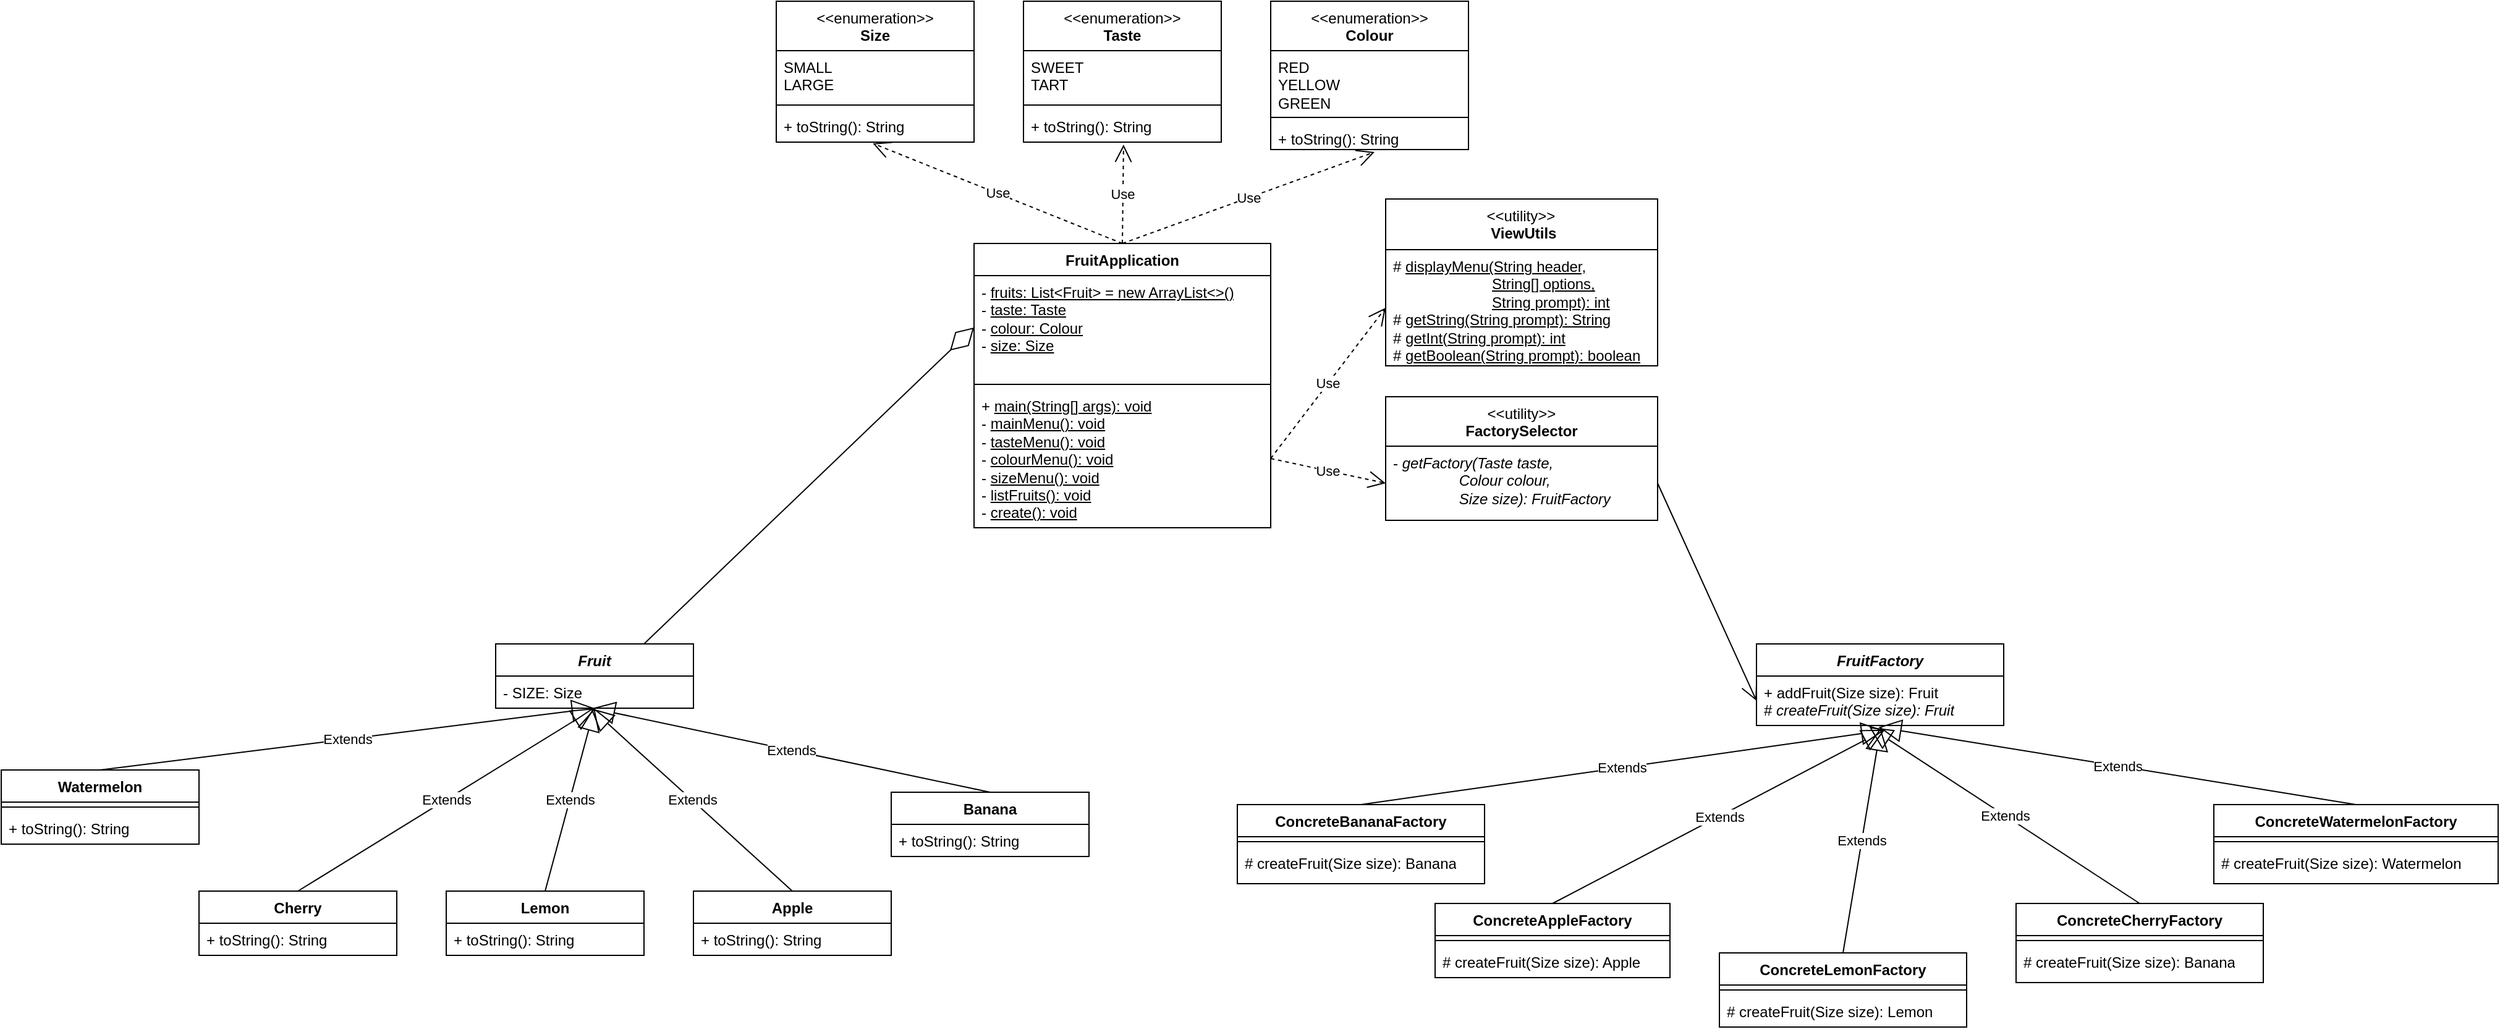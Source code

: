 <mxfile version="24.7.7">
  <diagram id="C5RBs43oDa-KdzZeNtuy" name="Page-1">
    <mxGraphModel dx="2074" dy="1187" grid="1" gridSize="10" guides="1" tooltips="1" connect="1" arrows="1" fold="1" page="1" pageScale="1" pageWidth="827" pageHeight="1169" math="0" shadow="0">
      <root>
        <mxCell id="WIyWlLk6GJQsqaUBKTNV-0" />
        <mxCell id="WIyWlLk6GJQsqaUBKTNV-1" parent="WIyWlLk6GJQsqaUBKTNV-0" />
        <mxCell id="hWKQIEArotmm3JCVnzgY-6" value="Watermelon" style="swimlane;fontStyle=1;align=center;verticalAlign=top;childLayout=stackLayout;horizontal=1;startSize=26;horizontalStack=0;resizeParent=1;resizeParentMax=0;resizeLast=0;collapsible=1;marginBottom=0;whiteSpace=wrap;html=1;" parent="WIyWlLk6GJQsqaUBKTNV-1" vertex="1">
          <mxGeometry x="200" y="622" width="160" height="60" as="geometry" />
        </mxCell>
        <mxCell id="hWKQIEArotmm3JCVnzgY-8" value="" style="line;strokeWidth=1;fillColor=none;align=left;verticalAlign=middle;spacingTop=-1;spacingLeft=3;spacingRight=3;rotatable=0;labelPosition=right;points=[];portConstraint=eastwest;strokeColor=inherit;" parent="hWKQIEArotmm3JCVnzgY-6" vertex="1">
          <mxGeometry y="26" width="160" height="8" as="geometry" />
        </mxCell>
        <mxCell id="hWKQIEArotmm3JCVnzgY-9" value="+ toString(): String" style="text;strokeColor=none;fillColor=none;align=left;verticalAlign=top;spacingLeft=4;spacingRight=4;overflow=hidden;rotatable=0;points=[[0,0.5],[1,0.5]];portConstraint=eastwest;whiteSpace=wrap;html=1;" parent="hWKQIEArotmm3JCVnzgY-6" vertex="1">
          <mxGeometry y="34" width="160" height="26" as="geometry" />
        </mxCell>
        <mxCell id="hWKQIEArotmm3JCVnzgY-14" value="Banana" style="swimlane;fontStyle=1;align=center;verticalAlign=top;childLayout=stackLayout;horizontal=1;startSize=26;horizontalStack=0;resizeParent=1;resizeParentMax=0;resizeLast=0;collapsible=1;marginBottom=0;whiteSpace=wrap;html=1;" parent="WIyWlLk6GJQsqaUBKTNV-1" vertex="1">
          <mxGeometry x="920" y="640" width="160" height="52" as="geometry" />
        </mxCell>
        <mxCell id="hWKQIEArotmm3JCVnzgY-17" value="+ toString(): String" style="text;strokeColor=none;fillColor=none;align=left;verticalAlign=top;spacingLeft=4;spacingRight=4;overflow=hidden;rotatable=0;points=[[0,0.5],[1,0.5]];portConstraint=eastwest;whiteSpace=wrap;html=1;" parent="hWKQIEArotmm3JCVnzgY-14" vertex="1">
          <mxGeometry y="26" width="160" height="26" as="geometry" />
        </mxCell>
        <mxCell id="hWKQIEArotmm3JCVnzgY-27" value="Cherry" style="swimlane;fontStyle=1;align=center;verticalAlign=top;childLayout=stackLayout;horizontal=1;startSize=26;horizontalStack=0;resizeParent=1;resizeParentMax=0;resizeLast=0;collapsible=1;marginBottom=0;whiteSpace=wrap;html=1;" parent="WIyWlLk6GJQsqaUBKTNV-1" vertex="1">
          <mxGeometry x="360" y="720" width="160" height="52" as="geometry" />
        </mxCell>
        <mxCell id="hWKQIEArotmm3JCVnzgY-30" value="+ toString(): String" style="text;strokeColor=none;fillColor=none;align=left;verticalAlign=top;spacingLeft=4;spacingRight=4;overflow=hidden;rotatable=0;points=[[0,0.5],[1,0.5]];portConstraint=eastwest;whiteSpace=wrap;html=1;" parent="hWKQIEArotmm3JCVnzgY-27" vertex="1">
          <mxGeometry y="26" width="160" height="26" as="geometry" />
        </mxCell>
        <mxCell id="hWKQIEArotmm3JCVnzgY-32" value="FruitApplication" style="swimlane;fontStyle=1;align=center;verticalAlign=top;childLayout=stackLayout;horizontal=1;startSize=26;horizontalStack=0;resizeParent=1;resizeParentMax=0;resizeLast=0;collapsible=1;marginBottom=0;whiteSpace=wrap;html=1;" parent="WIyWlLk6GJQsqaUBKTNV-1" vertex="1">
          <mxGeometry x="987" y="196" width="240" height="230" as="geometry" />
        </mxCell>
        <mxCell id="hWKQIEArotmm3JCVnzgY-33" value="- &lt;u&gt;fruits: List&amp;lt;Fruit&amp;gt; = new ArrayList&amp;lt;&amp;gt;()&lt;/u&gt;&lt;div&gt;- &lt;u&gt;taste: Taste&lt;/u&gt;&lt;/div&gt;&lt;div&gt;- &lt;u&gt;colour: Colour&lt;/u&gt;&lt;/div&gt;&lt;div&gt;- &lt;u&gt;size: Size&lt;/u&gt;&lt;/div&gt;" style="text;strokeColor=none;fillColor=none;align=left;verticalAlign=top;spacingLeft=4;spacingRight=4;overflow=hidden;rotatable=0;points=[[0,0.5],[1,0.5]];portConstraint=eastwest;whiteSpace=wrap;html=1;" parent="hWKQIEArotmm3JCVnzgY-32" vertex="1">
          <mxGeometry y="26" width="240" height="84" as="geometry" />
        </mxCell>
        <mxCell id="hWKQIEArotmm3JCVnzgY-34" value="" style="line;strokeWidth=1;fillColor=none;align=left;verticalAlign=middle;spacingTop=-1;spacingLeft=3;spacingRight=3;rotatable=0;labelPosition=right;points=[];portConstraint=eastwest;strokeColor=inherit;" parent="hWKQIEArotmm3JCVnzgY-32" vertex="1">
          <mxGeometry y="110" width="240" height="8" as="geometry" />
        </mxCell>
        <mxCell id="hWKQIEArotmm3JCVnzgY-35" value="+ &lt;u&gt;main(String[] args): void&lt;/u&gt;&lt;div&gt;&lt;span style=&quot;background-color: initial;&quot;&gt;- &lt;u&gt;mainMenu(): void&lt;/u&gt;&lt;/span&gt;&lt;/div&gt;&lt;div&gt;&lt;span style=&quot;background-color: initial;&quot;&gt;- &lt;u&gt;tasteMenu(): void&lt;/u&gt;&lt;/span&gt;&lt;/div&gt;&lt;div&gt;&lt;span style=&quot;background-color: initial;&quot;&gt;- &lt;u&gt;colourMenu(): void&lt;/u&gt;&lt;/span&gt;&lt;/div&gt;&lt;div&gt;&lt;span style=&quot;background-color: initial;&quot;&gt;- &lt;u&gt;sizeMenu(): void&lt;/u&gt;&lt;/span&gt;&lt;/div&gt;&lt;div&gt;&lt;span style=&quot;background-color: initial;&quot;&gt;- &lt;u&gt;listFruits(): void&lt;/u&gt;&lt;/span&gt;&lt;/div&gt;&lt;div&gt;&lt;span style=&quot;background-color: initial;&quot;&gt;- &lt;u&gt;create(): void&lt;/u&gt;&lt;/span&gt;&lt;/div&gt;&lt;div&gt;&lt;br&gt;&lt;/div&gt;" style="text;strokeColor=none;fillColor=none;align=left;verticalAlign=top;spacingLeft=4;spacingRight=4;overflow=hidden;rotatable=0;points=[[0,0.5],[1,0.5]];portConstraint=eastwest;whiteSpace=wrap;html=1;" parent="hWKQIEArotmm3JCVnzgY-32" vertex="1">
          <mxGeometry y="118" width="240" height="112" as="geometry" />
        </mxCell>
        <mxCell id="hWKQIEArotmm3JCVnzgY-36" value="&lt;div style=&quot;text-align: left;&quot;&gt;&lt;span style=&quot;background-color: initial; text-align: center; font-weight: normal;&quot;&gt;&amp;lt;&amp;lt;utility&amp;gt;&amp;gt;&lt;/span&gt;&lt;/div&gt;&lt;div style=&quot;text-align: left;&quot;&gt;&lt;span style=&quot;background-color: initial; text-align: center;&quot;&gt;&amp;nbsp;ViewUtils&lt;/span&gt;&lt;br&gt;&lt;/div&gt;" style="swimlane;fontStyle=1;align=center;verticalAlign=top;childLayout=stackLayout;horizontal=1;startSize=41;horizontalStack=0;resizeParent=1;resizeParentMax=0;resizeLast=0;collapsible=1;marginBottom=0;whiteSpace=wrap;html=1;" parent="WIyWlLk6GJQsqaUBKTNV-1" vertex="1">
          <mxGeometry x="1320" y="160" width="220" height="135" as="geometry" />
        </mxCell>
        <mxCell id="hWKQIEArotmm3JCVnzgY-39" value="# &lt;u&gt;displayMenu(String header,&lt;/u&gt;&lt;div&gt;&lt;u&gt;&lt;span style=&quot;white-space: pre;&quot;&gt;&#x9;&lt;/span&gt;&lt;span style=&quot;white-space: pre;&quot;&gt;&#x9;&lt;/span&gt;&lt;span style=&quot;white-space: pre;&quot;&gt;&#x9;&lt;/span&gt;String[] options,&lt;br&gt;&lt;/u&gt;&lt;/div&gt;&lt;div&gt;&lt;u&gt;&lt;span style=&quot;white-space: pre;&quot;&gt;&#x9;&lt;/span&gt;&lt;span style=&quot;white-space: pre;&quot;&gt;&#x9;&lt;/span&gt;&lt;span style=&quot;white-space: pre;&quot;&gt;&#x9;&lt;/span&gt;String prompt): int&lt;/u&gt;&lt;br&gt;&lt;/div&gt;&lt;div&gt;# &lt;u&gt;getString(String prompt): String&lt;/u&gt;&amp;nbsp;&lt;/div&gt;&lt;div&gt;# &lt;u&gt;getInt(String prompt): int&lt;/u&gt;&lt;/div&gt;&lt;div&gt;# &lt;u&gt;getBoolean(String prompt): boolean&lt;/u&gt;&lt;/div&gt;" style="text;strokeColor=none;fillColor=none;align=left;verticalAlign=top;spacingLeft=4;spacingRight=4;overflow=hidden;rotatable=0;points=[[0,0.5],[1,0.5]];portConstraint=eastwest;whiteSpace=wrap;html=1;" parent="hWKQIEArotmm3JCVnzgY-36" vertex="1">
          <mxGeometry y="41" width="220" height="94" as="geometry" />
        </mxCell>
        <mxCell id="8r1lnSLJSIE5kXhD0iX9-4" value="&lt;div&gt;&lt;span style=&quot;font-weight: normal;&quot;&gt;&amp;lt;&amp;lt;enumeration&amp;gt;&amp;gt;&lt;/span&gt;&lt;/div&gt;Taste" style="swimlane;fontStyle=1;align=center;verticalAlign=top;childLayout=stackLayout;horizontal=1;startSize=40;horizontalStack=0;resizeParent=1;resizeParentMax=0;resizeLast=0;collapsible=1;marginBottom=0;whiteSpace=wrap;html=1;" parent="WIyWlLk6GJQsqaUBKTNV-1" vertex="1">
          <mxGeometry x="1027" width="160" height="114" as="geometry" />
        </mxCell>
        <mxCell id="8r1lnSLJSIE5kXhD0iX9-5" value="SWEET&lt;div&gt;TART&lt;/div&gt;" style="text;strokeColor=none;fillColor=none;align=left;verticalAlign=top;spacingLeft=4;spacingRight=4;overflow=hidden;rotatable=0;points=[[0,0.5],[1,0.5]];portConstraint=eastwest;whiteSpace=wrap;html=1;" parent="8r1lnSLJSIE5kXhD0iX9-4" vertex="1">
          <mxGeometry y="40" width="160" height="40" as="geometry" />
        </mxCell>
        <mxCell id="8r1lnSLJSIE5kXhD0iX9-6" value="" style="line;strokeWidth=1;fillColor=none;align=left;verticalAlign=middle;spacingTop=-1;spacingLeft=3;spacingRight=3;rotatable=0;labelPosition=right;points=[];portConstraint=eastwest;strokeColor=inherit;" parent="8r1lnSLJSIE5kXhD0iX9-4" vertex="1">
          <mxGeometry y="80" width="160" height="8" as="geometry" />
        </mxCell>
        <mxCell id="8r1lnSLJSIE5kXhD0iX9-7" value="+ toString(): String" style="text;strokeColor=none;fillColor=none;align=left;verticalAlign=top;spacingLeft=4;spacingRight=4;overflow=hidden;rotatable=0;points=[[0,0.5],[1,0.5]];portConstraint=eastwest;whiteSpace=wrap;html=1;" parent="8r1lnSLJSIE5kXhD0iX9-4" vertex="1">
          <mxGeometry y="88" width="160" height="26" as="geometry" />
        </mxCell>
        <mxCell id="8r1lnSLJSIE5kXhD0iX9-8" value="&lt;div&gt;&lt;span style=&quot;font-weight: normal;&quot;&gt;&amp;lt;&amp;lt;enumeration&amp;gt;&amp;gt;&lt;/span&gt;&lt;/div&gt;&lt;div&gt;Size&lt;/div&gt;" style="swimlane;fontStyle=1;align=center;verticalAlign=top;childLayout=stackLayout;horizontal=1;startSize=40;horizontalStack=0;resizeParent=1;resizeParentMax=0;resizeLast=0;collapsible=1;marginBottom=0;whiteSpace=wrap;html=1;" parent="WIyWlLk6GJQsqaUBKTNV-1" vertex="1">
          <mxGeometry x="827" width="160" height="114" as="geometry" />
        </mxCell>
        <mxCell id="8r1lnSLJSIE5kXhD0iX9-9" value="SMALL&lt;div&gt;LARGE&lt;/div&gt;" style="text;strokeColor=none;fillColor=none;align=left;verticalAlign=top;spacingLeft=4;spacingRight=4;overflow=hidden;rotatable=0;points=[[0,0.5],[1,0.5]];portConstraint=eastwest;whiteSpace=wrap;html=1;" parent="8r1lnSLJSIE5kXhD0iX9-8" vertex="1">
          <mxGeometry y="40" width="160" height="40" as="geometry" />
        </mxCell>
        <mxCell id="8r1lnSLJSIE5kXhD0iX9-10" value="" style="line;strokeWidth=1;fillColor=none;align=left;verticalAlign=middle;spacingTop=-1;spacingLeft=3;spacingRight=3;rotatable=0;labelPosition=right;points=[];portConstraint=eastwest;strokeColor=inherit;" parent="8r1lnSLJSIE5kXhD0iX9-8" vertex="1">
          <mxGeometry y="80" width="160" height="8" as="geometry" />
        </mxCell>
        <mxCell id="8r1lnSLJSIE5kXhD0iX9-11" value="+ toString(): String" style="text;strokeColor=none;fillColor=none;align=left;verticalAlign=top;spacingLeft=4;spacingRight=4;overflow=hidden;rotatable=0;points=[[0,0.5],[1,0.5]];portConstraint=eastwest;whiteSpace=wrap;html=1;" parent="8r1lnSLJSIE5kXhD0iX9-8" vertex="1">
          <mxGeometry y="88" width="160" height="26" as="geometry" />
        </mxCell>
        <mxCell id="8r1lnSLJSIE5kXhD0iX9-12" value="&lt;div&gt;&lt;span style=&quot;font-weight: normal;&quot;&gt;&amp;lt;&amp;lt;enumeration&amp;gt;&amp;gt;&lt;/span&gt;&lt;/div&gt;&lt;div&gt;Colour&lt;/div&gt;" style="swimlane;fontStyle=1;align=center;verticalAlign=top;childLayout=stackLayout;horizontal=1;startSize=40;horizontalStack=0;resizeParent=1;resizeParentMax=0;resizeLast=0;collapsible=1;marginBottom=0;whiteSpace=wrap;html=1;" parent="WIyWlLk6GJQsqaUBKTNV-1" vertex="1">
          <mxGeometry x="1227" width="160" height="120" as="geometry" />
        </mxCell>
        <mxCell id="8r1lnSLJSIE5kXhD0iX9-13" value="RED&lt;div&gt;YELLOW&lt;/div&gt;&lt;div&gt;GREEN&lt;/div&gt;" style="text;strokeColor=none;fillColor=none;align=left;verticalAlign=top;spacingLeft=4;spacingRight=4;overflow=hidden;rotatable=0;points=[[0,0.5],[1,0.5]];portConstraint=eastwest;whiteSpace=wrap;html=1;" parent="8r1lnSLJSIE5kXhD0iX9-12" vertex="1">
          <mxGeometry y="40" width="160" height="50" as="geometry" />
        </mxCell>
        <mxCell id="8r1lnSLJSIE5kXhD0iX9-14" value="" style="line;strokeWidth=1;fillColor=none;align=left;verticalAlign=middle;spacingTop=-1;spacingLeft=3;spacingRight=3;rotatable=0;labelPosition=right;points=[];portConstraint=eastwest;strokeColor=inherit;" parent="8r1lnSLJSIE5kXhD0iX9-12" vertex="1">
          <mxGeometry y="90" width="160" height="8" as="geometry" />
        </mxCell>
        <mxCell id="8r1lnSLJSIE5kXhD0iX9-15" value="+ toString(): String" style="text;strokeColor=none;fillColor=none;align=left;verticalAlign=top;spacingLeft=4;spacingRight=4;overflow=hidden;rotatable=0;points=[[0,0.5],[1,0.5]];portConstraint=eastwest;whiteSpace=wrap;html=1;" parent="8r1lnSLJSIE5kXhD0iX9-12" vertex="1">
          <mxGeometry y="98" width="160" height="22" as="geometry" />
        </mxCell>
        <mxCell id="ZaARfl72qzz4PNTtFbFj-24" value="ConcreteBananaFactory" style="swimlane;fontStyle=1;align=center;verticalAlign=top;childLayout=stackLayout;horizontal=1;startSize=26;horizontalStack=0;resizeParent=1;resizeParentMax=0;resizeLast=0;collapsible=1;marginBottom=0;whiteSpace=wrap;html=1;" parent="WIyWlLk6GJQsqaUBKTNV-1" vertex="1">
          <mxGeometry x="1200" y="650" width="200" height="64" as="geometry" />
        </mxCell>
        <mxCell id="ZaARfl72qzz4PNTtFbFj-26" value="" style="line;strokeWidth=1;fillColor=none;align=left;verticalAlign=middle;spacingTop=-1;spacingLeft=3;spacingRight=3;rotatable=0;labelPosition=right;points=[];portConstraint=eastwest;strokeColor=inherit;" parent="ZaARfl72qzz4PNTtFbFj-24" vertex="1">
          <mxGeometry y="26" width="200" height="8" as="geometry" />
        </mxCell>
        <mxCell id="ZaARfl72qzz4PNTtFbFj-27" value="# createFruit(Size size): Banana" style="text;strokeColor=none;fillColor=none;align=left;verticalAlign=top;spacingLeft=4;spacingRight=4;overflow=hidden;rotatable=0;points=[[0,0.5],[1,0.5]];portConstraint=eastwest;whiteSpace=wrap;html=1;" parent="ZaARfl72qzz4PNTtFbFj-24" vertex="1">
          <mxGeometry y="34" width="200" height="30" as="geometry" />
        </mxCell>
        <mxCell id="ZaARfl72qzz4PNTtFbFj-28" value="ConcreteAppleFactory" style="swimlane;fontStyle=1;align=center;verticalAlign=top;childLayout=stackLayout;horizontal=1;startSize=26;horizontalStack=0;resizeParent=1;resizeParentMax=0;resizeLast=0;collapsible=1;marginBottom=0;whiteSpace=wrap;html=1;" parent="WIyWlLk6GJQsqaUBKTNV-1" vertex="1">
          <mxGeometry x="1360" y="730" width="190" height="60" as="geometry" />
        </mxCell>
        <mxCell id="ZaARfl72qzz4PNTtFbFj-30" value="" style="line;strokeWidth=1;fillColor=none;align=left;verticalAlign=middle;spacingTop=-1;spacingLeft=3;spacingRight=3;rotatable=0;labelPosition=right;points=[];portConstraint=eastwest;strokeColor=inherit;" parent="ZaARfl72qzz4PNTtFbFj-28" vertex="1">
          <mxGeometry y="26" width="190" height="8" as="geometry" />
        </mxCell>
        <mxCell id="ZaARfl72qzz4PNTtFbFj-31" value="# createFruit(Size size): Apple" style="text;strokeColor=none;fillColor=none;align=left;verticalAlign=top;spacingLeft=4;spacingRight=4;overflow=hidden;rotatable=0;points=[[0,0.5],[1,0.5]];portConstraint=eastwest;whiteSpace=wrap;html=1;" parent="ZaARfl72qzz4PNTtFbFj-28" vertex="1">
          <mxGeometry y="34" width="190" height="26" as="geometry" />
        </mxCell>
        <mxCell id="ZaARfl72qzz4PNTtFbFj-32" value="ConcreteLemonFactory" style="swimlane;fontStyle=1;align=center;verticalAlign=top;childLayout=stackLayout;horizontal=1;startSize=26;horizontalStack=0;resizeParent=1;resizeParentMax=0;resizeLast=0;collapsible=1;marginBottom=0;whiteSpace=wrap;html=1;" parent="WIyWlLk6GJQsqaUBKTNV-1" vertex="1">
          <mxGeometry x="1590" y="770" width="200" height="60" as="geometry" />
        </mxCell>
        <mxCell id="ZaARfl72qzz4PNTtFbFj-34" value="" style="line;strokeWidth=1;fillColor=none;align=left;verticalAlign=middle;spacingTop=-1;spacingLeft=3;spacingRight=3;rotatable=0;labelPosition=right;points=[];portConstraint=eastwest;strokeColor=inherit;" parent="ZaARfl72qzz4PNTtFbFj-32" vertex="1">
          <mxGeometry y="26" width="200" height="8" as="geometry" />
        </mxCell>
        <mxCell id="ZaARfl72qzz4PNTtFbFj-35" value="# createFruit(Size size): Lemon" style="text;strokeColor=none;fillColor=none;align=left;verticalAlign=top;spacingLeft=4;spacingRight=4;overflow=hidden;rotatable=0;points=[[0,0.5],[1,0.5]];portConstraint=eastwest;whiteSpace=wrap;html=1;" parent="ZaARfl72qzz4PNTtFbFj-32" vertex="1">
          <mxGeometry y="34" width="200" height="26" as="geometry" />
        </mxCell>
        <mxCell id="ZaARfl72qzz4PNTtFbFj-36" value="&lt;div&gt;&lt;span style=&quot;font-weight: normal;&quot;&gt;&amp;lt;&amp;lt;utility&amp;gt;&amp;gt;&lt;/span&gt;&lt;/div&gt;&lt;b&gt;FactorySelector&lt;/b&gt;" style="swimlane;fontStyle=1;align=center;verticalAlign=top;childLayout=stackLayout;horizontal=1;startSize=40;horizontalStack=0;resizeParent=1;resizeParentMax=0;resizeLast=0;collapsible=1;marginBottom=0;whiteSpace=wrap;html=1;" parent="WIyWlLk6GJQsqaUBKTNV-1" vertex="1">
          <mxGeometry x="1320" y="320" width="220" height="100" as="geometry" />
        </mxCell>
        <mxCell id="ZaARfl72qzz4PNTtFbFj-39" value="&lt;div&gt;&lt;span style=&quot;background-color: initial;&quot;&gt;-&amp;nbsp;&lt;i&gt;getFactory(Taste taste,&amp;nbsp;&lt;/i&gt;&lt;/span&gt;&lt;/div&gt;&lt;div&gt;&lt;span style=&quot;background-color: initial;&quot;&gt;&lt;i&gt;&lt;span style=&quot;white-space: pre;&quot;&gt;&#x9;&lt;/span&gt;&lt;span style=&quot;white-space: pre;&quot;&gt;&#x9;&lt;/span&gt;Colour colour,&amp;nbsp;&lt;/i&gt;&lt;/span&gt;&lt;/div&gt;&lt;div&gt;&lt;span style=&quot;background-color: initial;&quot;&gt;&lt;i&gt;&lt;span style=&quot;white-space: pre;&quot;&gt;&#x9;&lt;/span&gt;&lt;span style=&quot;white-space: pre;&quot;&gt;&#x9;&lt;/span&gt;Size size): FruitFactory&lt;/i&gt;&lt;/span&gt;&lt;/div&gt;" style="text;strokeColor=none;fillColor=none;align=left;verticalAlign=top;spacingLeft=4;spacingRight=4;overflow=hidden;rotatable=0;points=[[0,0.5],[1,0.5]];portConstraint=eastwest;whiteSpace=wrap;html=1;" parent="ZaARfl72qzz4PNTtFbFj-36" vertex="1">
          <mxGeometry y="40" width="220" height="60" as="geometry" />
        </mxCell>
        <mxCell id="ZaARfl72qzz4PNTtFbFj-41" value="&lt;i&gt;FruitFactory&lt;/i&gt;" style="swimlane;fontStyle=1;align=center;verticalAlign=top;childLayout=stackLayout;horizontal=1;startSize=26;horizontalStack=0;resizeParent=1;resizeParentMax=0;resizeLast=0;collapsible=1;marginBottom=0;whiteSpace=wrap;html=1;" parent="WIyWlLk6GJQsqaUBKTNV-1" vertex="1">
          <mxGeometry x="1620" y="520" width="200" height="66" as="geometry" />
        </mxCell>
        <mxCell id="ZaARfl72qzz4PNTtFbFj-44" value="&lt;div&gt;+ add&lt;span style=&quot;background-color: initial;&quot;&gt;Fruit(Size size): Fruit&lt;/span&gt;&lt;/div&gt;# &lt;i&gt;createFruit(Size size): Fruit&lt;/i&gt;" style="text;strokeColor=none;fillColor=none;align=left;verticalAlign=top;spacingLeft=4;spacingRight=4;overflow=hidden;rotatable=0;points=[[0,0.5],[1,0.5]];portConstraint=eastwest;whiteSpace=wrap;html=1;" parent="ZaARfl72qzz4PNTtFbFj-41" vertex="1">
          <mxGeometry y="26" width="200" height="40" as="geometry" />
        </mxCell>
        <mxCell id="ZaARfl72qzz4PNTtFbFj-45" value="&lt;i&gt;Fruit&lt;/i&gt;" style="swimlane;fontStyle=1;align=center;verticalAlign=top;childLayout=stackLayout;horizontal=1;startSize=26;horizontalStack=0;resizeParent=1;resizeParentMax=0;resizeLast=0;collapsible=1;marginBottom=0;whiteSpace=wrap;html=1;" parent="WIyWlLk6GJQsqaUBKTNV-1" vertex="1">
          <mxGeometry x="600" y="520" width="160" height="52" as="geometry" />
        </mxCell>
        <mxCell id="ZaARfl72qzz4PNTtFbFj-46" value="- SIZE: Size" style="text;strokeColor=none;fillColor=none;align=left;verticalAlign=top;spacingLeft=4;spacingRight=4;overflow=hidden;rotatable=0;points=[[0,0.5],[1,0.5]];portConstraint=eastwest;whiteSpace=wrap;html=1;" parent="ZaARfl72qzz4PNTtFbFj-45" vertex="1">
          <mxGeometry y="26" width="160" height="26" as="geometry" />
        </mxCell>
        <mxCell id="ZaARfl72qzz4PNTtFbFj-49" value="ConcreteCherryFactory" style="swimlane;fontStyle=1;align=center;verticalAlign=top;childLayout=stackLayout;horizontal=1;startSize=26;horizontalStack=0;resizeParent=1;resizeParentMax=0;resizeLast=0;collapsible=1;marginBottom=0;whiteSpace=wrap;html=1;" parent="WIyWlLk6GJQsqaUBKTNV-1" vertex="1">
          <mxGeometry x="1830" y="730" width="200" height="64" as="geometry" />
        </mxCell>
        <mxCell id="ZaARfl72qzz4PNTtFbFj-50" value="" style="line;strokeWidth=1;fillColor=none;align=left;verticalAlign=middle;spacingTop=-1;spacingLeft=3;spacingRight=3;rotatable=0;labelPosition=right;points=[];portConstraint=eastwest;strokeColor=inherit;" parent="ZaARfl72qzz4PNTtFbFj-49" vertex="1">
          <mxGeometry y="26" width="200" height="8" as="geometry" />
        </mxCell>
        <mxCell id="ZaARfl72qzz4PNTtFbFj-51" value="# createFruit(Size size): Banana" style="text;strokeColor=none;fillColor=none;align=left;verticalAlign=top;spacingLeft=4;spacingRight=4;overflow=hidden;rotatable=0;points=[[0,0.5],[1,0.5]];portConstraint=eastwest;whiteSpace=wrap;html=1;" parent="ZaARfl72qzz4PNTtFbFj-49" vertex="1">
          <mxGeometry y="34" width="200" height="30" as="geometry" />
        </mxCell>
        <mxCell id="ZaARfl72qzz4PNTtFbFj-52" value="ConcreteWatermelonFactory" style="swimlane;fontStyle=1;align=center;verticalAlign=top;childLayout=stackLayout;horizontal=1;startSize=26;horizontalStack=0;resizeParent=1;resizeParentMax=0;resizeLast=0;collapsible=1;marginBottom=0;whiteSpace=wrap;html=1;" parent="WIyWlLk6GJQsqaUBKTNV-1" vertex="1">
          <mxGeometry x="1990" y="650" width="230" height="64" as="geometry" />
        </mxCell>
        <mxCell id="ZaARfl72qzz4PNTtFbFj-53" value="" style="line;strokeWidth=1;fillColor=none;align=left;verticalAlign=middle;spacingTop=-1;spacingLeft=3;spacingRight=3;rotatable=0;labelPosition=right;points=[];portConstraint=eastwest;strokeColor=inherit;" parent="ZaARfl72qzz4PNTtFbFj-52" vertex="1">
          <mxGeometry y="26" width="230" height="8" as="geometry" />
        </mxCell>
        <mxCell id="ZaARfl72qzz4PNTtFbFj-54" value="# createFruit(Size size): Watermelon" style="text;strokeColor=none;fillColor=none;align=left;verticalAlign=top;spacingLeft=4;spacingRight=4;overflow=hidden;rotatable=0;points=[[0,0.5],[1,0.5]];portConstraint=eastwest;whiteSpace=wrap;html=1;" parent="ZaARfl72qzz4PNTtFbFj-52" vertex="1">
          <mxGeometry y="34" width="230" height="30" as="geometry" />
        </mxCell>
        <mxCell id="ZaARfl72qzz4PNTtFbFj-55" value="Extends" style="endArrow=block;endSize=16;endFill=0;html=1;rounded=0;exitX=0.5;exitY=0;exitDx=0;exitDy=0;entryX=0.52;entryY=1.083;entryDx=0;entryDy=0;entryPerimeter=0;" parent="WIyWlLk6GJQsqaUBKTNV-1" source="ZaARfl72qzz4PNTtFbFj-28" target="ZaARfl72qzz4PNTtFbFj-44" edge="1">
          <mxGeometry width="160" relative="1" as="geometry">
            <mxPoint x="1830" y="580" as="sourcePoint" />
            <mxPoint x="1990" y="580" as="targetPoint" />
          </mxGeometry>
        </mxCell>
        <mxCell id="ZaARfl72qzz4PNTtFbFj-56" value="Extends" style="endArrow=block;endSize=16;endFill=0;html=1;rounded=0;exitX=0.5;exitY=0;exitDx=0;exitDy=0;entryX=0.516;entryY=1.1;entryDx=0;entryDy=0;entryPerimeter=0;" parent="WIyWlLk6GJQsqaUBKTNV-1" source="ZaARfl72qzz4PNTtFbFj-24" target="ZaARfl72qzz4PNTtFbFj-44" edge="1">
          <mxGeometry width="160" relative="1" as="geometry">
            <mxPoint x="1830" y="580" as="sourcePoint" />
            <mxPoint x="1720" y="620" as="targetPoint" />
          </mxGeometry>
        </mxCell>
        <mxCell id="ZaARfl72qzz4PNTtFbFj-57" value="Extends" style="endArrow=block;endSize=16;endFill=0;html=1;rounded=0;exitX=0.5;exitY=0;exitDx=0;exitDy=0;entryX=0.502;entryY=1.05;entryDx=0;entryDy=0;entryPerimeter=0;" parent="WIyWlLk6GJQsqaUBKTNV-1" source="ZaARfl72qzz4PNTtFbFj-32" target="ZaARfl72qzz4PNTtFbFj-44" edge="1">
          <mxGeometry width="160" relative="1" as="geometry">
            <mxPoint x="1830" y="580" as="sourcePoint" />
            <mxPoint x="1990" y="580" as="targetPoint" />
          </mxGeometry>
        </mxCell>
        <mxCell id="ZaARfl72qzz4PNTtFbFj-58" value="Extends" style="endArrow=block;endSize=16;endFill=0;html=1;rounded=0;exitX=0.5;exitY=0;exitDx=0;exitDy=0;entryX=0.457;entryY=1.033;entryDx=0;entryDy=0;entryPerimeter=0;" parent="WIyWlLk6GJQsqaUBKTNV-1" source="ZaARfl72qzz4PNTtFbFj-49" target="ZaARfl72qzz4PNTtFbFj-44" edge="1">
          <mxGeometry width="160" relative="1" as="geometry">
            <mxPoint x="1830" y="580" as="sourcePoint" />
            <mxPoint x="1990" y="580" as="targetPoint" />
          </mxGeometry>
        </mxCell>
        <mxCell id="ZaARfl72qzz4PNTtFbFj-59" value="Extends" style="endArrow=block;endSize=16;endFill=0;html=1;rounded=0;exitX=0.5;exitY=0;exitDx=0;exitDy=0;entryX=0.494;entryY=1.033;entryDx=0;entryDy=0;entryPerimeter=0;" parent="WIyWlLk6GJQsqaUBKTNV-1" source="ZaARfl72qzz4PNTtFbFj-52" target="ZaARfl72qzz4PNTtFbFj-44" edge="1">
          <mxGeometry width="160" relative="1" as="geometry">
            <mxPoint x="1830" y="580" as="sourcePoint" />
            <mxPoint x="1720" y="610" as="targetPoint" />
          </mxGeometry>
        </mxCell>
        <mxCell id="uYT2eCIm_Ut8G5UkK5yj-0" value="Lemon&lt;span style=&quot;caret-color: rgba(0, 0, 0, 0); color: rgba(0, 0, 0, 0); font-family: monospace; font-size: 0px; font-weight: 400; text-align: start; white-space: nowrap;&quot;&gt;%3CmxGraphModel%3E%3Croot%3E%3CmxCell%20id%3D%220%22%2F%3E%3CmxCell%20id%3D%221%22%20parent%3D%220%22%2F%3E%3CmxCell%20id%3D%222%22%20value%3D%22Watermelon%22%20style%3D%22swimlane%3BfontStyle%3D1%3Balign%3Dcenter%3BverticalAlign%3Dtop%3BchildLayout%3DstackLayout%3Bhorizontal%3D1%3BstartSize%3D26%3BhorizontalStack%3D0%3BresizeParent%3D1%3BresizeParentMax%3D0%3BresizeLast%3D0%3Bcollapsible%3D1%3BmarginBottom%3D0%3BwhiteSpace%3Dwrap%3Bhtml%3D1%3B%22%20vertex%3D%221%22%20parent%3D%221%22%3E%3CmxGeometry%20x%3D%22200%22%20y%3D%22720%22%20width%3D%22160%22%20height%3D%2252%22%20as%3D%22geometry%22%2F%3E%3C%2FmxCell%3E%3CmxCell%20id%3D%223%22%20value%3D%22%2B%20toString()%3A%20String%22%20style%3D%22text%3BstrokeColor%3Dnone%3BfillColor%3Dnone%3Balign%3Dleft%3BverticalAlign%3Dtop%3BspacingLeft%3D4%3BspacingRight%3D4%3Boverflow%3Dhidden%3Brotatable%3D0%3Bpoints%3D%5B%5B0%2C0.5%5D%2C%5B1%2C0.5%5D%5D%3BportConstraint%3Deastwest%3BwhiteSpace%3Dwrap%3Bhtml%3D1%3B%22%20vertex%3D%221%22%20parent%3D%222%22%3E%3CmxGeometry%20y%3D%2226%22%20width%3D%22160%22%20height%3D%2226%22%20as%3D%22geometry%22%2F%3E%3C%2FmxCell%3E%3C%2Froot%3E%3C%2FmxGraphModel%3E&lt;/span&gt;" style="swimlane;fontStyle=1;align=center;verticalAlign=top;childLayout=stackLayout;horizontal=1;startSize=26;horizontalStack=0;resizeParent=1;resizeParentMax=0;resizeLast=0;collapsible=1;marginBottom=0;whiteSpace=wrap;html=1;" vertex="1" parent="WIyWlLk6GJQsqaUBKTNV-1">
          <mxGeometry x="560" y="720" width="160" height="52" as="geometry" />
        </mxCell>
        <mxCell id="uYT2eCIm_Ut8G5UkK5yj-1" value="+ toString(): String" style="text;strokeColor=none;fillColor=none;align=left;verticalAlign=top;spacingLeft=4;spacingRight=4;overflow=hidden;rotatable=0;points=[[0,0.5],[1,0.5]];portConstraint=eastwest;whiteSpace=wrap;html=1;" vertex="1" parent="uYT2eCIm_Ut8G5UkK5yj-0">
          <mxGeometry y="26" width="160" height="26" as="geometry" />
        </mxCell>
        <mxCell id="uYT2eCIm_Ut8G5UkK5yj-2" value="Apple" style="swimlane;fontStyle=1;align=center;verticalAlign=top;childLayout=stackLayout;horizontal=1;startSize=26;horizontalStack=0;resizeParent=1;resizeParentMax=0;resizeLast=0;collapsible=1;marginBottom=0;whiteSpace=wrap;html=1;" vertex="1" parent="WIyWlLk6GJQsqaUBKTNV-1">
          <mxGeometry x="760" y="720" width="160" height="52" as="geometry" />
        </mxCell>
        <mxCell id="uYT2eCIm_Ut8G5UkK5yj-3" value="+ toString(): String" style="text;strokeColor=none;fillColor=none;align=left;verticalAlign=top;spacingLeft=4;spacingRight=4;overflow=hidden;rotatable=0;points=[[0,0.5],[1,0.5]];portConstraint=eastwest;whiteSpace=wrap;html=1;" vertex="1" parent="uYT2eCIm_Ut8G5UkK5yj-2">
          <mxGeometry y="26" width="160" height="26" as="geometry" />
        </mxCell>
        <mxCell id="uYT2eCIm_Ut8G5UkK5yj-4" value="Extends" style="endArrow=block;endSize=16;endFill=0;html=1;rounded=0;exitX=0.5;exitY=0;exitDx=0;exitDy=0;entryX=0.5;entryY=1;entryDx=0;entryDy=0;" edge="1" parent="WIyWlLk6GJQsqaUBKTNV-1" source="hWKQIEArotmm3JCVnzgY-27" target="ZaARfl72qzz4PNTtFbFj-45">
          <mxGeometry width="160" relative="1" as="geometry">
            <mxPoint x="490" y="690" as="sourcePoint" />
            <mxPoint x="650" y="690" as="targetPoint" />
          </mxGeometry>
        </mxCell>
        <mxCell id="uYT2eCIm_Ut8G5UkK5yj-5" value="Extends" style="endArrow=block;endSize=16;endFill=0;html=1;rounded=0;exitX=0.5;exitY=0;exitDx=0;exitDy=0;entryX=0.5;entryY=1;entryDx=0;entryDy=0;" edge="1" parent="WIyWlLk6GJQsqaUBKTNV-1" source="hWKQIEArotmm3JCVnzgY-6" target="ZaARfl72qzz4PNTtFbFj-45">
          <mxGeometry width="160" relative="1" as="geometry">
            <mxPoint x="470" y="480" as="sourcePoint" />
            <mxPoint x="630" y="480" as="targetPoint" />
          </mxGeometry>
        </mxCell>
        <mxCell id="uYT2eCIm_Ut8G5UkK5yj-6" value="Extends" style="endArrow=block;endSize=16;endFill=0;html=1;rounded=0;exitX=0.5;exitY=0;exitDx=0;exitDy=0;entryX=0.5;entryY=1;entryDx=0;entryDy=0;" edge="1" parent="WIyWlLk6GJQsqaUBKTNV-1" source="uYT2eCIm_Ut8G5UkK5yj-0" target="ZaARfl72qzz4PNTtFbFj-45">
          <mxGeometry width="160" relative="1" as="geometry">
            <mxPoint x="910" y="750" as="sourcePoint" />
            <mxPoint x="1070" y="750" as="targetPoint" />
          </mxGeometry>
        </mxCell>
        <mxCell id="uYT2eCIm_Ut8G5UkK5yj-7" value="Extends" style="endArrow=block;endSize=16;endFill=0;html=1;rounded=0;exitX=0.5;exitY=0;exitDx=0;exitDy=0;entryX=0.481;entryY=1;entryDx=0;entryDy=0;entryPerimeter=0;" edge="1" parent="WIyWlLk6GJQsqaUBKTNV-1" source="uYT2eCIm_Ut8G5UkK5yj-2" target="ZaARfl72qzz4PNTtFbFj-46">
          <mxGeometry width="160" relative="1" as="geometry">
            <mxPoint x="910" y="750" as="sourcePoint" />
            <mxPoint x="710" y="600" as="targetPoint" />
          </mxGeometry>
        </mxCell>
        <mxCell id="uYT2eCIm_Ut8G5UkK5yj-8" value="Extends" style="endArrow=block;endSize=16;endFill=0;html=1;rounded=0;exitX=0.5;exitY=0;exitDx=0;exitDy=0;entryX=0.488;entryY=1;entryDx=0;entryDy=0;entryPerimeter=0;" edge="1" parent="WIyWlLk6GJQsqaUBKTNV-1" source="hWKQIEArotmm3JCVnzgY-14" target="ZaARfl72qzz4PNTtFbFj-46">
          <mxGeometry width="160" relative="1" as="geometry">
            <mxPoint x="910" y="750" as="sourcePoint" />
            <mxPoint x="680" y="570" as="targetPoint" />
          </mxGeometry>
        </mxCell>
        <mxCell id="uYT2eCIm_Ut8G5UkK5yj-9" value="" style="endArrow=diamondThin;endFill=0;endSize=24;html=1;rounded=0;exitX=0.75;exitY=0;exitDx=0;exitDy=0;entryX=0;entryY=0.5;entryDx=0;entryDy=0;" edge="1" parent="WIyWlLk6GJQsqaUBKTNV-1" source="ZaARfl72qzz4PNTtFbFj-45" target="hWKQIEArotmm3JCVnzgY-33">
          <mxGeometry width="160" relative="1" as="geometry">
            <mxPoint x="740" y="319" as="sourcePoint" />
            <mxPoint x="900" y="319" as="targetPoint" />
          </mxGeometry>
        </mxCell>
        <mxCell id="uYT2eCIm_Ut8G5UkK5yj-15" value="Use" style="endArrow=open;endSize=12;dashed=1;html=1;rounded=0;exitX=0.5;exitY=0;exitDx=0;exitDy=0;entryX=0.488;entryY=1.038;entryDx=0;entryDy=0;entryPerimeter=0;" edge="1" parent="WIyWlLk6GJQsqaUBKTNV-1" source="hWKQIEArotmm3JCVnzgY-32" target="8r1lnSLJSIE5kXhD0iX9-11">
          <mxGeometry width="160" relative="1" as="geometry">
            <mxPoint x="1440" y="360" as="sourcePoint" />
            <mxPoint x="1600" y="360" as="targetPoint" />
          </mxGeometry>
        </mxCell>
        <mxCell id="uYT2eCIm_Ut8G5UkK5yj-16" value="Use" style="endArrow=open;endSize=12;dashed=1;html=1;rounded=0;exitX=0.5;exitY=0;exitDx=0;exitDy=0;entryX=0.506;entryY=1.077;entryDx=0;entryDy=0;entryPerimeter=0;" edge="1" parent="WIyWlLk6GJQsqaUBKTNV-1" source="hWKQIEArotmm3JCVnzgY-32" target="8r1lnSLJSIE5kXhD0iX9-7">
          <mxGeometry width="160" relative="1" as="geometry">
            <mxPoint x="1120" y="180" as="sourcePoint" />
            <mxPoint x="1150" y="140" as="targetPoint" />
          </mxGeometry>
        </mxCell>
        <mxCell id="uYT2eCIm_Ut8G5UkK5yj-17" value="Use" style="endArrow=open;endSize=12;dashed=1;html=1;rounded=0;exitX=0.5;exitY=0;exitDx=0;exitDy=0;entryX=0.525;entryY=1.091;entryDx=0;entryDy=0;entryPerimeter=0;" edge="1" parent="WIyWlLk6GJQsqaUBKTNV-1" source="hWKQIEArotmm3JCVnzgY-32" target="8r1lnSLJSIE5kXhD0iX9-15">
          <mxGeometry width="160" relative="1" as="geometry">
            <mxPoint x="1440" y="360" as="sourcePoint" />
            <mxPoint x="1600" y="360" as="targetPoint" />
          </mxGeometry>
        </mxCell>
        <mxCell id="uYT2eCIm_Ut8G5UkK5yj-18" value="Use" style="endArrow=open;endSize=12;dashed=1;html=1;rounded=0;exitX=1;exitY=0.5;exitDx=0;exitDy=0;entryX=0;entryY=0.5;entryDx=0;entryDy=0;" edge="1" parent="WIyWlLk6GJQsqaUBKTNV-1" source="hWKQIEArotmm3JCVnzgY-35" target="hWKQIEArotmm3JCVnzgY-39">
          <mxGeometry width="160" relative="1" as="geometry">
            <mxPoint x="1440" y="360" as="sourcePoint" />
            <mxPoint x="1600" y="360" as="targetPoint" />
          </mxGeometry>
        </mxCell>
        <mxCell id="uYT2eCIm_Ut8G5UkK5yj-19" value="Use" style="endArrow=open;endSize=12;dashed=1;html=1;rounded=0;exitX=1;exitY=0.5;exitDx=0;exitDy=0;entryX=0;entryY=0.5;entryDx=0;entryDy=0;" edge="1" parent="WIyWlLk6GJQsqaUBKTNV-1" source="hWKQIEArotmm3JCVnzgY-35" target="ZaARfl72qzz4PNTtFbFj-39">
          <mxGeometry width="160" relative="1" as="geometry">
            <mxPoint x="1440" y="360" as="sourcePoint" />
            <mxPoint x="1600" y="360" as="targetPoint" />
          </mxGeometry>
        </mxCell>
        <mxCell id="uYT2eCIm_Ut8G5UkK5yj-21" value="" style="endArrow=open;endFill=1;endSize=12;html=1;rounded=0;entryX=0;entryY=0.5;entryDx=0;entryDy=0;exitX=1;exitY=0.5;exitDx=0;exitDy=0;" edge="1" parent="WIyWlLk6GJQsqaUBKTNV-1" source="ZaARfl72qzz4PNTtFbFj-39" target="ZaARfl72qzz4PNTtFbFj-44">
          <mxGeometry width="160" relative="1" as="geometry">
            <mxPoint x="1440" y="480" as="sourcePoint" />
            <mxPoint x="1600" y="480" as="targetPoint" />
          </mxGeometry>
        </mxCell>
      </root>
    </mxGraphModel>
  </diagram>
</mxfile>
